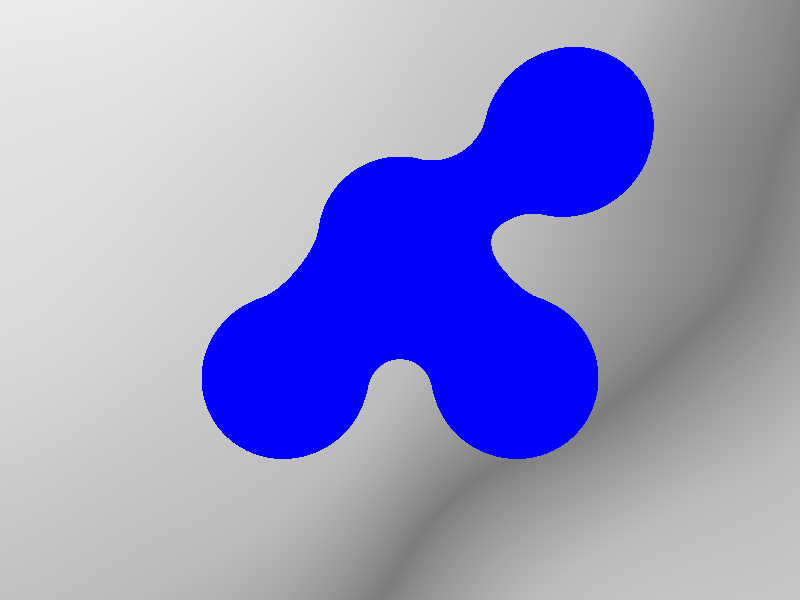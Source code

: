 
// To render the scene from the command line, type:
// povray -W800 -N600 +A water.pov
// This will produce water.png, an 800x600 image. For faster rendering, you can reduce the resolution and not do anti-aliasing, for example:
// povray -W320 -H240 water.pov
// To really get the look you want, check out the POV ray docs: http://www.povray.org/documentation/
// It's pretty similar to OpenGL, so have fun with it!

#include "colors.inc"
#include "textures.inc"
#include "finish.inc"

background{Black}

// If you're not doing water, or just don't like the color, change it here
#declare Water = pigment
{
	color Blue transmit 0.7
}

// Camera. Pretty straightforward. Modify as you wish.
camera {
	location <0,0,-3>
	look_at <0,0,0>
}

// Add or modify the light sources as you wish
light_source { <10, 20, -10> color White }

// This is the main "blob" part. Output your particles as spheres. Look inside for more details.
// To really get the look you want, read up here: http://www.povray.org/documentation/view/3.6.1/71/
blob
{
	// You may want to change this depending on how "sticky" you want your blobs to be. Experiment to get the look you want.
	threshold .5

		// Each sphere is this format:
		// sphere { <x,y,z>, 1, 1 pigment {Water} }
		// x,y,z specify the center. The other numbers are radius and strength (see the povray docs).
		// Here, I've defined the four centers of the blobs
	sphere { <.75,-0.5,1>, 1, 1 pigment {Water} }
	sphere { <-.75,-0.5,1>, 1, 1 pigment {Water} }
	sphere { <0,0.4,1>, 1, 1 pigment {Water} }
	sphere { <1.1,1.1,1>, 1, 1 pigment {Water} }

	// Some material info to make it transparent, etc.
	finish {
		ambient 0.0
		diffuse 0.0
		specular 0.4
		roughness 0.003
		reflection { 0.003, 1.0 fresnel on }
	}
	interior { ior 1.33 }
}

// Here, you should add whatever surrounding geometry you want.
// This is just a big marble wall to give the droplets a backdrop
box {
	<-8, -8, 2>, <8,8,4>
	texture { White_Marble scale 50 }
}
